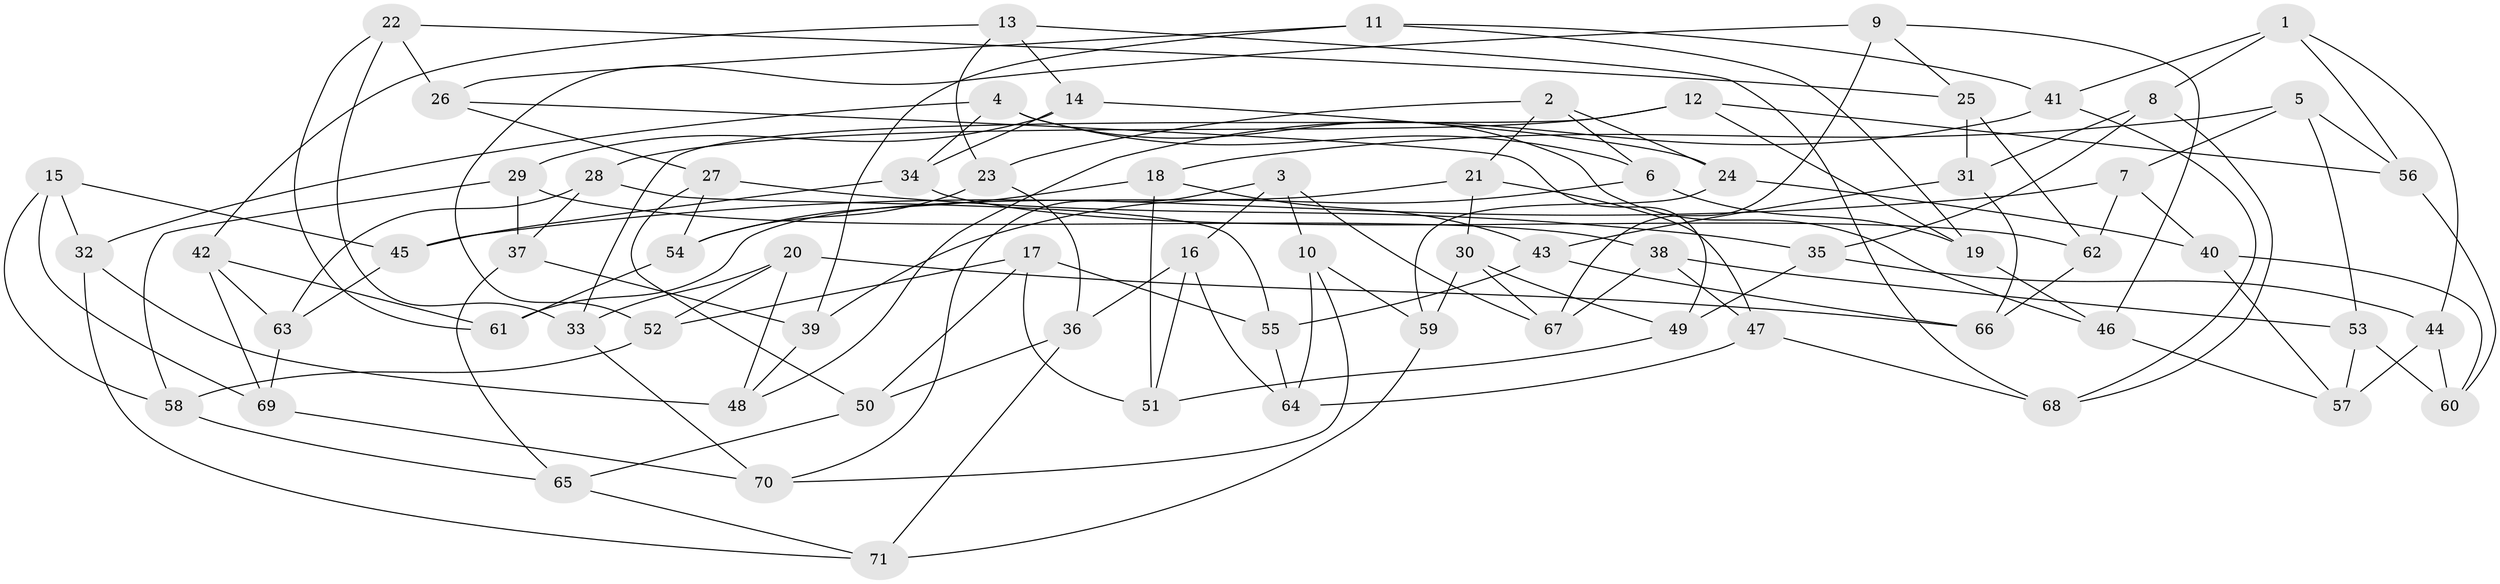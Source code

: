 // coarse degree distribution, {7: 0.027777777777777776, 10: 0.05555555555555555, 5: 0.05555555555555555, 3: 0.16666666666666666, 4: 0.5, 9: 0.08333333333333333, 8: 0.08333333333333333, 2: 0.027777777777777776}
// Generated by graph-tools (version 1.1) at 2025/54/03/04/25 22:54:06]
// undirected, 71 vertices, 142 edges
graph export_dot {
  node [color=gray90,style=filled];
  1;
  2;
  3;
  4;
  5;
  6;
  7;
  8;
  9;
  10;
  11;
  12;
  13;
  14;
  15;
  16;
  17;
  18;
  19;
  20;
  21;
  22;
  23;
  24;
  25;
  26;
  27;
  28;
  29;
  30;
  31;
  32;
  33;
  34;
  35;
  36;
  37;
  38;
  39;
  40;
  41;
  42;
  43;
  44;
  45;
  46;
  47;
  48;
  49;
  50;
  51;
  52;
  53;
  54;
  55;
  56;
  57;
  58;
  59;
  60;
  61;
  62;
  63;
  64;
  65;
  66;
  67;
  68;
  69;
  70;
  71;
  1 -- 41;
  1 -- 44;
  1 -- 56;
  1 -- 8;
  2 -- 6;
  2 -- 21;
  2 -- 24;
  2 -- 23;
  3 -- 67;
  3 -- 70;
  3 -- 16;
  3 -- 10;
  4 -- 46;
  4 -- 34;
  4 -- 32;
  4 -- 6;
  5 -- 7;
  5 -- 18;
  5 -- 53;
  5 -- 56;
  6 -- 19;
  6 -- 39;
  7 -- 45;
  7 -- 62;
  7 -- 40;
  8 -- 31;
  8 -- 35;
  8 -- 68;
  9 -- 46;
  9 -- 67;
  9 -- 25;
  9 -- 52;
  10 -- 59;
  10 -- 70;
  10 -- 64;
  11 -- 19;
  11 -- 39;
  11 -- 41;
  11 -- 26;
  12 -- 28;
  12 -- 56;
  12 -- 33;
  12 -- 19;
  13 -- 23;
  13 -- 42;
  13 -- 68;
  13 -- 14;
  14 -- 34;
  14 -- 29;
  14 -- 24;
  15 -- 45;
  15 -- 58;
  15 -- 69;
  15 -- 32;
  16 -- 51;
  16 -- 36;
  16 -- 64;
  17 -- 50;
  17 -- 55;
  17 -- 52;
  17 -- 51;
  18 -- 54;
  18 -- 43;
  18 -- 51;
  19 -- 46;
  20 -- 66;
  20 -- 52;
  20 -- 48;
  20 -- 33;
  21 -- 61;
  21 -- 47;
  21 -- 30;
  22 -- 61;
  22 -- 26;
  22 -- 25;
  22 -- 33;
  23 -- 36;
  23 -- 54;
  24 -- 59;
  24 -- 40;
  25 -- 62;
  25 -- 31;
  26 -- 27;
  26 -- 49;
  27 -- 50;
  27 -- 54;
  27 -- 35;
  28 -- 37;
  28 -- 55;
  28 -- 63;
  29 -- 37;
  29 -- 58;
  29 -- 38;
  30 -- 67;
  30 -- 59;
  30 -- 49;
  31 -- 66;
  31 -- 43;
  32 -- 48;
  32 -- 71;
  33 -- 70;
  34 -- 62;
  34 -- 45;
  35 -- 44;
  35 -- 49;
  36 -- 71;
  36 -- 50;
  37 -- 39;
  37 -- 65;
  38 -- 53;
  38 -- 67;
  38 -- 47;
  39 -- 48;
  40 -- 57;
  40 -- 60;
  41 -- 68;
  41 -- 48;
  42 -- 69;
  42 -- 63;
  42 -- 61;
  43 -- 66;
  43 -- 55;
  44 -- 60;
  44 -- 57;
  45 -- 63;
  46 -- 57;
  47 -- 64;
  47 -- 68;
  49 -- 51;
  50 -- 65;
  52 -- 58;
  53 -- 60;
  53 -- 57;
  54 -- 61;
  55 -- 64;
  56 -- 60;
  58 -- 65;
  59 -- 71;
  62 -- 66;
  63 -- 69;
  65 -- 71;
  69 -- 70;
}
